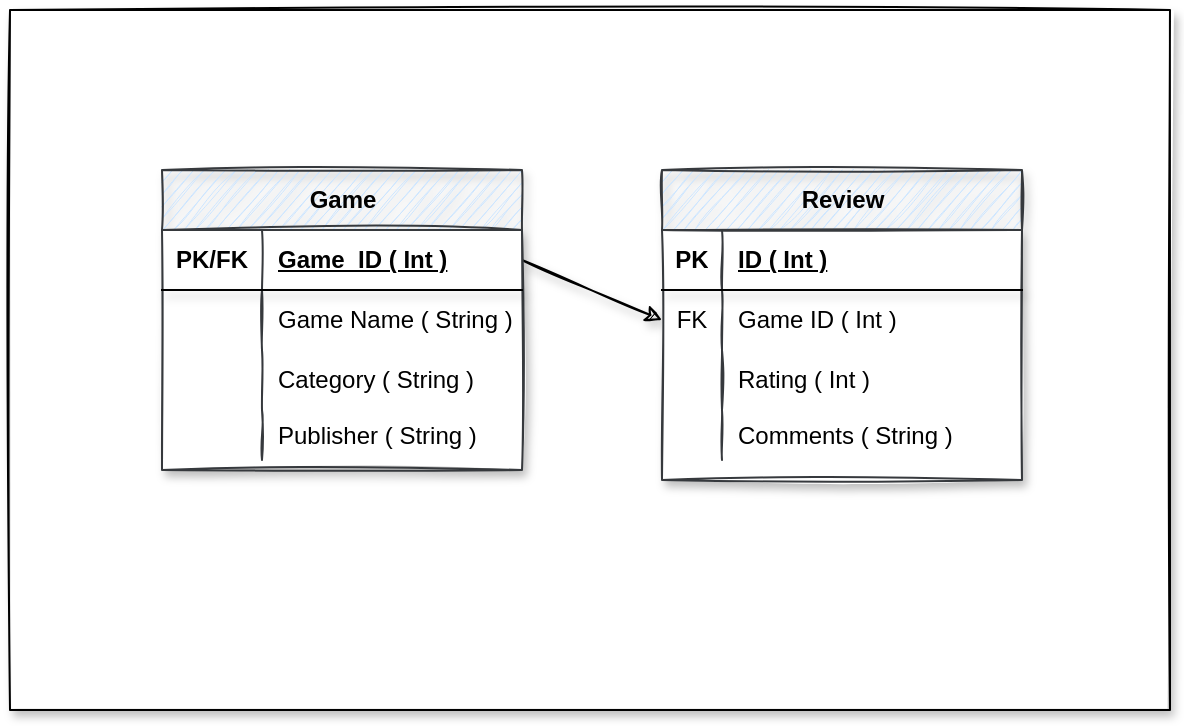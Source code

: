 <mxfile version="17.4.2" type="github">
  <diagram id="C5RBs43oDa-KdzZeNtuy" name="Page-1">
    <mxGraphModel dx="1209" dy="689" grid="1" gridSize="10" guides="1" tooltips="1" connect="1" arrows="1" fold="1" page="1" pageScale="1" pageWidth="827" pageHeight="1169" background="#FFFFFF" math="0" shadow="0">
      <root>
        <mxCell id="WIyWlLk6GJQsqaUBKTNV-0" />
        <mxCell id="WIyWlLk6GJQsqaUBKTNV-1" parent="WIyWlLk6GJQsqaUBKTNV-0" />
        <mxCell id="HuBHfJktZDCMf6H6iAL_-1" value="" style="rounded=0;shadow=1;labelBackgroundColor=none;labelBorderColor=none;sketch=1;verticalAlign=middle;html=1;snapToPoint=0;swimlaneLine=1;" vertex="1" parent="WIyWlLk6GJQsqaUBKTNV-1">
          <mxGeometry x="124" y="45" width="580" height="350" as="geometry" />
        </mxCell>
        <mxCell id="RHLWsvhVLTA_cCZjpxsE-0" value="" style="endArrow=classic;rounded=0;exitX=1;exitY=0.5;exitDx=0;exitDy=0;entryX=0;entryY=0.5;entryDx=0;entryDy=0;sketch=1;shadow=1;labelBackgroundColor=none;labelBorderColor=none;fontColor=default;verticalAlign=middle;html=1;snapToPoint=0;swimlaneLine=1;" parent="WIyWlLk6GJQsqaUBKTNV-1" source="HuBHfJktZDCMf6H6iAL_-7" target="HuBHfJktZDCMf6H6iAL_-29" edge="1">
          <mxGeometry width="50" height="50" relative="1" as="geometry">
            <mxPoint x="390" y="380" as="sourcePoint" />
            <mxPoint x="440" y="330" as="targetPoint" />
          </mxGeometry>
        </mxCell>
        <mxCell id="HuBHfJktZDCMf6H6iAL_-6" value="Game" style="shape=table;startSize=30;container=1;collapsible=1;childLayout=tableLayout;fixedRows=1;rowLines=0;fontStyle=1;align=center;resizeLast=1;shadow=1;labelBackgroundColor=none;labelBorderColor=none;strokeColor=#36393d;fillColor=#cce5ff;html=1;swimlaneFillColor=default;sketch=1;" vertex="1" parent="WIyWlLk6GJQsqaUBKTNV-1">
          <mxGeometry x="200" y="125" width="180" height="150" as="geometry" />
        </mxCell>
        <mxCell id="HuBHfJktZDCMf6H6iAL_-7" value="" style="shape=tableRow;horizontal=0;startSize=0;swimlaneHead=0;swimlaneBody=0;fillColor=none;collapsible=0;dropTarget=0;points=[[0,0.5],[1,0.5]];portConstraint=eastwest;top=0;left=0;right=0;bottom=1;shadow=1;labelBackgroundColor=none;labelBorderColor=none;fontColor=default;strokeColor=default;html=1;" vertex="1" parent="HuBHfJktZDCMf6H6iAL_-6">
          <mxGeometry y="30" width="180" height="30" as="geometry" />
        </mxCell>
        <mxCell id="HuBHfJktZDCMf6H6iAL_-8" value="PK/FK" style="shape=partialRectangle;connectable=0;fillColor=none;top=0;left=0;bottom=0;right=0;fontStyle=1;overflow=hidden;shadow=1;labelBackgroundColor=none;labelBorderColor=none;fontColor=default;strokeColor=default;html=1;" vertex="1" parent="HuBHfJktZDCMf6H6iAL_-7">
          <mxGeometry width="50" height="30" as="geometry">
            <mxRectangle width="50" height="30" as="alternateBounds" />
          </mxGeometry>
        </mxCell>
        <mxCell id="HuBHfJktZDCMf6H6iAL_-9" value="Game_ID ( Int )" style="shape=partialRectangle;connectable=0;fillColor=none;top=0;left=0;bottom=0;right=0;align=left;spacingLeft=6;fontStyle=5;overflow=hidden;shadow=1;labelBackgroundColor=none;labelBorderColor=none;fontColor=default;strokeColor=default;html=1;" vertex="1" parent="HuBHfJktZDCMf6H6iAL_-7">
          <mxGeometry x="50" width="130" height="30" as="geometry">
            <mxRectangle width="130" height="30" as="alternateBounds" />
          </mxGeometry>
        </mxCell>
        <mxCell id="HuBHfJktZDCMf6H6iAL_-10" value="" style="shape=tableRow;horizontal=0;startSize=0;swimlaneHead=0;swimlaneBody=0;fillColor=none;collapsible=0;dropTarget=0;points=[[0,0.5],[1,0.5]];portConstraint=eastwest;top=0;left=0;right=0;bottom=0;shadow=1;labelBackgroundColor=none;labelBorderColor=none;fontColor=default;strokeColor=default;html=1;" vertex="1" parent="HuBHfJktZDCMf6H6iAL_-6">
          <mxGeometry y="60" width="180" height="30" as="geometry" />
        </mxCell>
        <mxCell id="HuBHfJktZDCMf6H6iAL_-11" value="" style="shape=partialRectangle;connectable=0;fillColor=none;top=0;left=0;bottom=0;right=0;editable=1;overflow=hidden;shadow=1;labelBackgroundColor=none;labelBorderColor=none;fontColor=default;strokeColor=default;html=1;" vertex="1" parent="HuBHfJktZDCMf6H6iAL_-10">
          <mxGeometry width="50" height="30" as="geometry">
            <mxRectangle width="50" height="30" as="alternateBounds" />
          </mxGeometry>
        </mxCell>
        <mxCell id="HuBHfJktZDCMf6H6iAL_-12" value="Game Name ( String )" style="shape=partialRectangle;connectable=0;fillColor=none;top=0;left=0;bottom=0;right=0;align=left;spacingLeft=6;overflow=hidden;shadow=1;labelBackgroundColor=none;labelBorderColor=none;fontColor=default;strokeColor=default;html=1;" vertex="1" parent="HuBHfJktZDCMf6H6iAL_-10">
          <mxGeometry x="50" width="130" height="30" as="geometry">
            <mxRectangle width="130" height="30" as="alternateBounds" />
          </mxGeometry>
        </mxCell>
        <mxCell id="HuBHfJktZDCMf6H6iAL_-13" value="" style="shape=tableRow;horizontal=0;startSize=0;swimlaneHead=0;swimlaneBody=0;fillColor=none;collapsible=0;dropTarget=0;points=[[0,0.5],[1,0.5]];portConstraint=eastwest;top=0;left=0;right=0;bottom=0;shadow=1;labelBackgroundColor=none;labelBorderColor=none;fontColor=default;strokeColor=default;html=1;rounded=0;sketch=0;swimlaneFillColor=none;" vertex="1" parent="HuBHfJktZDCMf6H6iAL_-6">
          <mxGeometry y="90" width="180" height="30" as="geometry" />
        </mxCell>
        <mxCell id="HuBHfJktZDCMf6H6iAL_-14" value="" style="shape=partialRectangle;connectable=0;fillColor=none;top=0;left=0;bottom=0;right=0;editable=1;overflow=hidden;shadow=1;labelBackgroundColor=none;labelBorderColor=none;fontColor=default;strokeColor=default;html=1;" vertex="1" parent="HuBHfJktZDCMf6H6iAL_-13">
          <mxGeometry width="50" height="30" as="geometry">
            <mxRectangle width="50" height="30" as="alternateBounds" />
          </mxGeometry>
        </mxCell>
        <mxCell id="HuBHfJktZDCMf6H6iAL_-15" value="Category ( String )" style="shape=partialRectangle;connectable=0;fillColor=none;top=0;left=0;bottom=0;right=0;align=left;spacingLeft=6;overflow=hidden;shadow=1;labelBackgroundColor=none;labelBorderColor=none;fontColor=default;strokeColor=default;html=1;" vertex="1" parent="HuBHfJktZDCMf6H6iAL_-13">
          <mxGeometry x="50" width="130" height="30" as="geometry">
            <mxRectangle width="130" height="30" as="alternateBounds" />
          </mxGeometry>
        </mxCell>
        <mxCell id="HuBHfJktZDCMf6H6iAL_-16" value="" style="shape=tableRow;horizontal=0;startSize=0;swimlaneHead=0;swimlaneBody=0;fillColor=none;collapsible=0;dropTarget=0;points=[[0,0.5],[1,0.5]];portConstraint=eastwest;top=0;left=0;right=0;bottom=0;shadow=1;labelBackgroundColor=none;labelBorderColor=none;fontColor=default;strokeColor=default;html=1;" vertex="1" parent="HuBHfJktZDCMf6H6iAL_-6">
          <mxGeometry y="120" width="180" height="25" as="geometry" />
        </mxCell>
        <mxCell id="HuBHfJktZDCMf6H6iAL_-17" value="" style="shape=partialRectangle;connectable=0;fillColor=none;top=0;left=0;bottom=0;right=0;editable=1;overflow=hidden;shadow=1;labelBackgroundColor=none;labelBorderColor=none;fontColor=default;strokeColor=default;html=1;" vertex="1" parent="HuBHfJktZDCMf6H6iAL_-16">
          <mxGeometry width="50" height="25" as="geometry">
            <mxRectangle width="50" height="25" as="alternateBounds" />
          </mxGeometry>
        </mxCell>
        <mxCell id="HuBHfJktZDCMf6H6iAL_-18" value="Publisher ( String )" style="shape=partialRectangle;connectable=0;fillColor=none;top=0;left=0;bottom=0;right=0;align=left;spacingLeft=6;overflow=hidden;shadow=1;labelBackgroundColor=none;labelBorderColor=none;fontColor=default;strokeColor=default;html=1;" vertex="1" parent="HuBHfJktZDCMf6H6iAL_-16">
          <mxGeometry x="50" width="130" height="25" as="geometry">
            <mxRectangle width="130" height="25" as="alternateBounds" />
          </mxGeometry>
        </mxCell>
        <mxCell id="HuBHfJktZDCMf6H6iAL_-25" value="Review" style="shape=table;startSize=30;container=1;collapsible=1;childLayout=tableLayout;fixedRows=1;rowLines=0;fontStyle=1;align=center;resizeLast=1;shadow=1;labelBackgroundColor=none;labelBorderColor=none;strokeColor=#36393d;fillColor=#cce5ff;html=1;swimlaneFillColor=default;sketch=1;" vertex="1" parent="WIyWlLk6GJQsqaUBKTNV-1">
          <mxGeometry x="450" y="125" width="180" height="155" as="geometry" />
        </mxCell>
        <mxCell id="HuBHfJktZDCMf6H6iAL_-26" value="" style="shape=tableRow;horizontal=0;startSize=0;swimlaneHead=0;swimlaneBody=0;fillColor=none;collapsible=0;dropTarget=0;points=[[0,0.5],[1,0.5]];portConstraint=eastwest;top=0;left=0;right=0;bottom=1;shadow=1;labelBackgroundColor=none;labelBorderColor=none;fontColor=default;strokeColor=default;html=1;" vertex="1" parent="HuBHfJktZDCMf6H6iAL_-25">
          <mxGeometry y="30" width="180" height="30" as="geometry" />
        </mxCell>
        <mxCell id="HuBHfJktZDCMf6H6iAL_-27" value="PK" style="shape=partialRectangle;connectable=0;fillColor=none;top=0;left=0;bottom=0;right=0;fontStyle=1;overflow=hidden;shadow=1;labelBackgroundColor=none;labelBorderColor=none;fontColor=default;strokeColor=default;html=1;sketch=1;" vertex="1" parent="HuBHfJktZDCMf6H6iAL_-26">
          <mxGeometry width="30" height="30" as="geometry">
            <mxRectangle width="30" height="30" as="alternateBounds" />
          </mxGeometry>
        </mxCell>
        <mxCell id="HuBHfJktZDCMf6H6iAL_-28" value="ID ( Int )" style="shape=partialRectangle;connectable=0;fillColor=none;top=0;left=0;bottom=0;right=0;align=left;spacingLeft=6;fontStyle=5;overflow=hidden;shadow=1;labelBackgroundColor=none;labelBorderColor=none;fontColor=default;strokeColor=default;html=1;" vertex="1" parent="HuBHfJktZDCMf6H6iAL_-26">
          <mxGeometry x="30" width="150" height="30" as="geometry">
            <mxRectangle width="150" height="30" as="alternateBounds" />
          </mxGeometry>
        </mxCell>
        <mxCell id="HuBHfJktZDCMf6H6iAL_-29" value="" style="shape=tableRow;horizontal=0;startSize=0;swimlaneHead=0;swimlaneBody=0;fillColor=none;collapsible=0;dropTarget=0;points=[[0,0.5],[1,0.5]];portConstraint=eastwest;top=0;left=0;right=0;bottom=0;shadow=1;labelBackgroundColor=none;labelBorderColor=none;fontColor=default;strokeColor=default;html=1;" vertex="1" parent="HuBHfJktZDCMf6H6iAL_-25">
          <mxGeometry y="60" width="180" height="30" as="geometry" />
        </mxCell>
        <mxCell id="HuBHfJktZDCMf6H6iAL_-30" value="FK" style="shape=partialRectangle;connectable=0;fillColor=none;top=0;left=0;bottom=0;right=0;editable=1;overflow=hidden;shadow=1;labelBackgroundColor=none;labelBorderColor=none;fontColor=default;strokeColor=default;html=1;sketch=1;" vertex="1" parent="HuBHfJktZDCMf6H6iAL_-29">
          <mxGeometry width="30" height="30" as="geometry">
            <mxRectangle width="30" height="30" as="alternateBounds" />
          </mxGeometry>
        </mxCell>
        <mxCell id="HuBHfJktZDCMf6H6iAL_-31" value="Game ID ( Int )" style="shape=partialRectangle;connectable=0;fillColor=none;top=0;left=0;bottom=0;right=0;align=left;spacingLeft=6;overflow=hidden;shadow=1;labelBackgroundColor=none;labelBorderColor=none;fontColor=default;strokeColor=default;html=1;" vertex="1" parent="HuBHfJktZDCMf6H6iAL_-29">
          <mxGeometry x="30" width="150" height="30" as="geometry">
            <mxRectangle width="150" height="30" as="alternateBounds" />
          </mxGeometry>
        </mxCell>
        <mxCell id="HuBHfJktZDCMf6H6iAL_-32" value="" style="shape=tableRow;horizontal=0;startSize=0;swimlaneHead=0;swimlaneBody=0;fillColor=none;collapsible=0;dropTarget=0;points=[[0,0.5],[1,0.5]];portConstraint=eastwest;top=0;left=0;right=0;bottom=0;shadow=1;labelBackgroundColor=none;labelBorderColor=none;fontColor=default;strokeColor=default;html=1;rounded=0;sketch=0;swimlaneFillColor=none;" vertex="1" parent="HuBHfJktZDCMf6H6iAL_-25">
          <mxGeometry y="90" width="180" height="30" as="geometry" />
        </mxCell>
        <mxCell id="HuBHfJktZDCMf6H6iAL_-33" value="" style="shape=partialRectangle;connectable=0;fillColor=none;top=0;left=0;bottom=0;right=0;editable=1;overflow=hidden;shadow=1;labelBackgroundColor=none;labelBorderColor=none;fontColor=default;strokeColor=default;html=1;" vertex="1" parent="HuBHfJktZDCMf6H6iAL_-32">
          <mxGeometry width="30" height="30" as="geometry">
            <mxRectangle width="30" height="30" as="alternateBounds" />
          </mxGeometry>
        </mxCell>
        <mxCell id="HuBHfJktZDCMf6H6iAL_-34" value="Rating ( Int )" style="shape=partialRectangle;connectable=0;fillColor=none;top=0;left=0;bottom=0;right=0;align=left;spacingLeft=6;overflow=hidden;shadow=1;labelBackgroundColor=none;labelBorderColor=none;fontColor=default;strokeColor=default;html=1;" vertex="1" parent="HuBHfJktZDCMf6H6iAL_-32">
          <mxGeometry x="30" width="150" height="30" as="geometry">
            <mxRectangle width="150" height="30" as="alternateBounds" />
          </mxGeometry>
        </mxCell>
        <mxCell id="HuBHfJktZDCMf6H6iAL_-35" value="" style="shape=tableRow;horizontal=0;startSize=0;swimlaneHead=0;swimlaneBody=0;fillColor=none;collapsible=0;dropTarget=0;points=[[0,0.5],[1,0.5]];portConstraint=eastwest;top=0;left=0;right=0;bottom=0;shadow=1;labelBackgroundColor=none;labelBorderColor=none;fontColor=default;strokeColor=default;html=1;" vertex="1" parent="HuBHfJktZDCMf6H6iAL_-25">
          <mxGeometry y="120" width="180" height="25" as="geometry" />
        </mxCell>
        <mxCell id="HuBHfJktZDCMf6H6iAL_-36" value="" style="shape=partialRectangle;connectable=0;fillColor=none;top=0;left=0;bottom=0;right=0;editable=1;overflow=hidden;shadow=1;labelBackgroundColor=none;labelBorderColor=none;fontColor=default;strokeColor=default;html=1;" vertex="1" parent="HuBHfJktZDCMf6H6iAL_-35">
          <mxGeometry width="30" height="25" as="geometry">
            <mxRectangle width="30" height="25" as="alternateBounds" />
          </mxGeometry>
        </mxCell>
        <mxCell id="HuBHfJktZDCMf6H6iAL_-37" value="Comments ( String )" style="shape=partialRectangle;connectable=0;fillColor=none;top=0;left=0;bottom=0;right=0;align=left;spacingLeft=6;overflow=hidden;shadow=1;labelBackgroundColor=none;labelBorderColor=none;fontColor=default;strokeColor=default;html=1;" vertex="1" parent="HuBHfJktZDCMf6H6iAL_-35">
          <mxGeometry x="30" width="150" height="25" as="geometry">
            <mxRectangle width="150" height="25" as="alternateBounds" />
          </mxGeometry>
        </mxCell>
      </root>
    </mxGraphModel>
  </diagram>
</mxfile>
